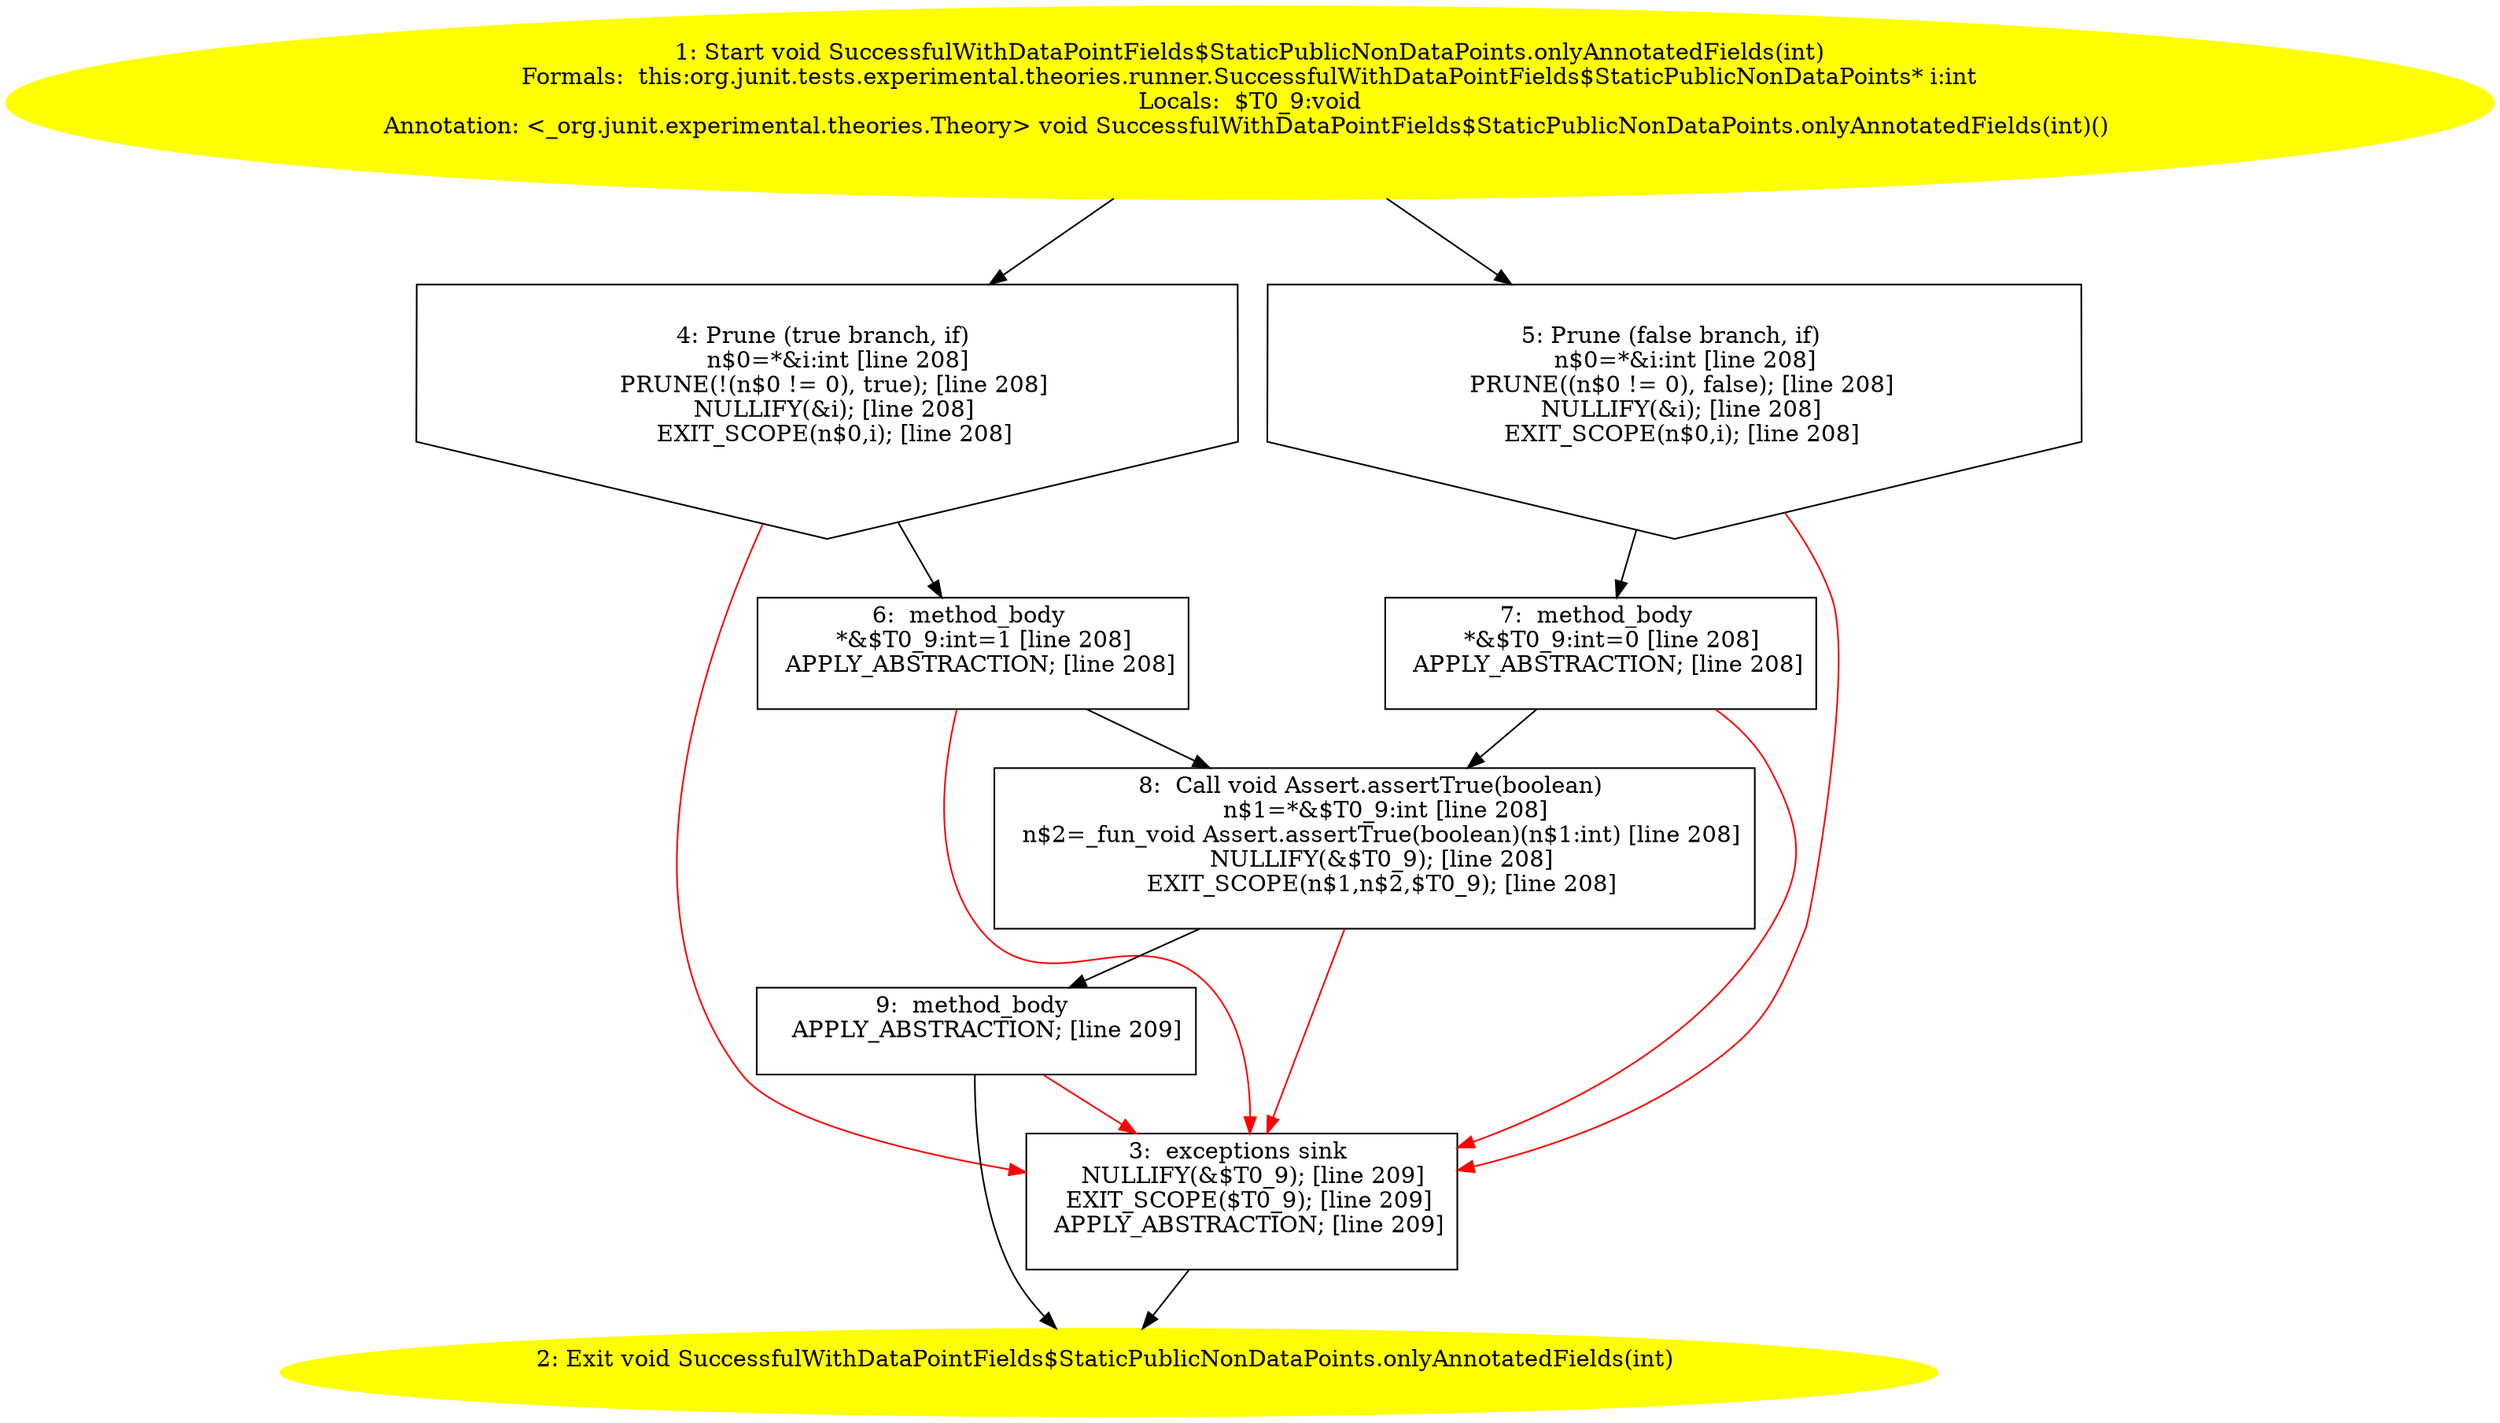 /* @generated */
digraph cfg {
"org.junit.tests.experimental.theories.runner.SuccessfulWithDataPointFields$StaticPublicNonDataPoints.3b5afdec2624d437a5658d68b1f35a11_1" [label="1: Start void SuccessfulWithDataPointFields$StaticPublicNonDataPoints.onlyAnnotatedFields(int)\nFormals:  this:org.junit.tests.experimental.theories.runner.SuccessfulWithDataPointFields$StaticPublicNonDataPoints* i:int\nLocals:  $T0_9:void\nAnnotation: <_org.junit.experimental.theories.Theory> void SuccessfulWithDataPointFields$StaticPublicNonDataPoints.onlyAnnotatedFields(int)() \n  " color=yellow style=filled]
	

	 "org.junit.tests.experimental.theories.runner.SuccessfulWithDataPointFields$StaticPublicNonDataPoints.3b5afdec2624d437a5658d68b1f35a11_1" -> "org.junit.tests.experimental.theories.runner.SuccessfulWithDataPointFields$StaticPublicNonDataPoints.3b5afdec2624d437a5658d68b1f35a11_4" ;
	 "org.junit.tests.experimental.theories.runner.SuccessfulWithDataPointFields$StaticPublicNonDataPoints.3b5afdec2624d437a5658d68b1f35a11_1" -> "org.junit.tests.experimental.theories.runner.SuccessfulWithDataPointFields$StaticPublicNonDataPoints.3b5afdec2624d437a5658d68b1f35a11_5" ;
"org.junit.tests.experimental.theories.runner.SuccessfulWithDataPointFields$StaticPublicNonDataPoints.3b5afdec2624d437a5658d68b1f35a11_2" [label="2: Exit void SuccessfulWithDataPointFields$StaticPublicNonDataPoints.onlyAnnotatedFields(int) \n  " color=yellow style=filled]
	

"org.junit.tests.experimental.theories.runner.SuccessfulWithDataPointFields$StaticPublicNonDataPoints.3b5afdec2624d437a5658d68b1f35a11_3" [label="3:  exceptions sink \n   NULLIFY(&$T0_9); [line 209]\n  EXIT_SCOPE($T0_9); [line 209]\n  APPLY_ABSTRACTION; [line 209]\n " shape="box"]
	

	 "org.junit.tests.experimental.theories.runner.SuccessfulWithDataPointFields$StaticPublicNonDataPoints.3b5afdec2624d437a5658d68b1f35a11_3" -> "org.junit.tests.experimental.theories.runner.SuccessfulWithDataPointFields$StaticPublicNonDataPoints.3b5afdec2624d437a5658d68b1f35a11_2" ;
"org.junit.tests.experimental.theories.runner.SuccessfulWithDataPointFields$StaticPublicNonDataPoints.3b5afdec2624d437a5658d68b1f35a11_4" [label="4: Prune (true branch, if) \n   n$0=*&i:int [line 208]\n  PRUNE(!(n$0 != 0), true); [line 208]\n  NULLIFY(&i); [line 208]\n  EXIT_SCOPE(n$0,i); [line 208]\n " shape="invhouse"]
	

	 "org.junit.tests.experimental.theories.runner.SuccessfulWithDataPointFields$StaticPublicNonDataPoints.3b5afdec2624d437a5658d68b1f35a11_4" -> "org.junit.tests.experimental.theories.runner.SuccessfulWithDataPointFields$StaticPublicNonDataPoints.3b5afdec2624d437a5658d68b1f35a11_6" ;
	 "org.junit.tests.experimental.theories.runner.SuccessfulWithDataPointFields$StaticPublicNonDataPoints.3b5afdec2624d437a5658d68b1f35a11_4" -> "org.junit.tests.experimental.theories.runner.SuccessfulWithDataPointFields$StaticPublicNonDataPoints.3b5afdec2624d437a5658d68b1f35a11_3" [color="red" ];
"org.junit.tests.experimental.theories.runner.SuccessfulWithDataPointFields$StaticPublicNonDataPoints.3b5afdec2624d437a5658d68b1f35a11_5" [label="5: Prune (false branch, if) \n   n$0=*&i:int [line 208]\n  PRUNE((n$0 != 0), false); [line 208]\n  NULLIFY(&i); [line 208]\n  EXIT_SCOPE(n$0,i); [line 208]\n " shape="invhouse"]
	

	 "org.junit.tests.experimental.theories.runner.SuccessfulWithDataPointFields$StaticPublicNonDataPoints.3b5afdec2624d437a5658d68b1f35a11_5" -> "org.junit.tests.experimental.theories.runner.SuccessfulWithDataPointFields$StaticPublicNonDataPoints.3b5afdec2624d437a5658d68b1f35a11_7" ;
	 "org.junit.tests.experimental.theories.runner.SuccessfulWithDataPointFields$StaticPublicNonDataPoints.3b5afdec2624d437a5658d68b1f35a11_5" -> "org.junit.tests.experimental.theories.runner.SuccessfulWithDataPointFields$StaticPublicNonDataPoints.3b5afdec2624d437a5658d68b1f35a11_3" [color="red" ];
"org.junit.tests.experimental.theories.runner.SuccessfulWithDataPointFields$StaticPublicNonDataPoints.3b5afdec2624d437a5658d68b1f35a11_6" [label="6:  method_body \n   *&$T0_9:int=1 [line 208]\n  APPLY_ABSTRACTION; [line 208]\n " shape="box"]
	

	 "org.junit.tests.experimental.theories.runner.SuccessfulWithDataPointFields$StaticPublicNonDataPoints.3b5afdec2624d437a5658d68b1f35a11_6" -> "org.junit.tests.experimental.theories.runner.SuccessfulWithDataPointFields$StaticPublicNonDataPoints.3b5afdec2624d437a5658d68b1f35a11_8" ;
	 "org.junit.tests.experimental.theories.runner.SuccessfulWithDataPointFields$StaticPublicNonDataPoints.3b5afdec2624d437a5658d68b1f35a11_6" -> "org.junit.tests.experimental.theories.runner.SuccessfulWithDataPointFields$StaticPublicNonDataPoints.3b5afdec2624d437a5658d68b1f35a11_3" [color="red" ];
"org.junit.tests.experimental.theories.runner.SuccessfulWithDataPointFields$StaticPublicNonDataPoints.3b5afdec2624d437a5658d68b1f35a11_7" [label="7:  method_body \n   *&$T0_9:int=0 [line 208]\n  APPLY_ABSTRACTION; [line 208]\n " shape="box"]
	

	 "org.junit.tests.experimental.theories.runner.SuccessfulWithDataPointFields$StaticPublicNonDataPoints.3b5afdec2624d437a5658d68b1f35a11_7" -> "org.junit.tests.experimental.theories.runner.SuccessfulWithDataPointFields$StaticPublicNonDataPoints.3b5afdec2624d437a5658d68b1f35a11_8" ;
	 "org.junit.tests.experimental.theories.runner.SuccessfulWithDataPointFields$StaticPublicNonDataPoints.3b5afdec2624d437a5658d68b1f35a11_7" -> "org.junit.tests.experimental.theories.runner.SuccessfulWithDataPointFields$StaticPublicNonDataPoints.3b5afdec2624d437a5658d68b1f35a11_3" [color="red" ];
"org.junit.tests.experimental.theories.runner.SuccessfulWithDataPointFields$StaticPublicNonDataPoints.3b5afdec2624d437a5658d68b1f35a11_8" [label="8:  Call void Assert.assertTrue(boolean) \n   n$1=*&$T0_9:int [line 208]\n  n$2=_fun_void Assert.assertTrue(boolean)(n$1:int) [line 208]\n  NULLIFY(&$T0_9); [line 208]\n  EXIT_SCOPE(n$1,n$2,$T0_9); [line 208]\n " shape="box"]
	

	 "org.junit.tests.experimental.theories.runner.SuccessfulWithDataPointFields$StaticPublicNonDataPoints.3b5afdec2624d437a5658d68b1f35a11_8" -> "org.junit.tests.experimental.theories.runner.SuccessfulWithDataPointFields$StaticPublicNonDataPoints.3b5afdec2624d437a5658d68b1f35a11_9" ;
	 "org.junit.tests.experimental.theories.runner.SuccessfulWithDataPointFields$StaticPublicNonDataPoints.3b5afdec2624d437a5658d68b1f35a11_8" -> "org.junit.tests.experimental.theories.runner.SuccessfulWithDataPointFields$StaticPublicNonDataPoints.3b5afdec2624d437a5658d68b1f35a11_3" [color="red" ];
"org.junit.tests.experimental.theories.runner.SuccessfulWithDataPointFields$StaticPublicNonDataPoints.3b5afdec2624d437a5658d68b1f35a11_9" [label="9:  method_body \n   APPLY_ABSTRACTION; [line 209]\n " shape="box"]
	

	 "org.junit.tests.experimental.theories.runner.SuccessfulWithDataPointFields$StaticPublicNonDataPoints.3b5afdec2624d437a5658d68b1f35a11_9" -> "org.junit.tests.experimental.theories.runner.SuccessfulWithDataPointFields$StaticPublicNonDataPoints.3b5afdec2624d437a5658d68b1f35a11_2" ;
	 "org.junit.tests.experimental.theories.runner.SuccessfulWithDataPointFields$StaticPublicNonDataPoints.3b5afdec2624d437a5658d68b1f35a11_9" -> "org.junit.tests.experimental.theories.runner.SuccessfulWithDataPointFields$StaticPublicNonDataPoints.3b5afdec2624d437a5658d68b1f35a11_3" [color="red" ];
}
